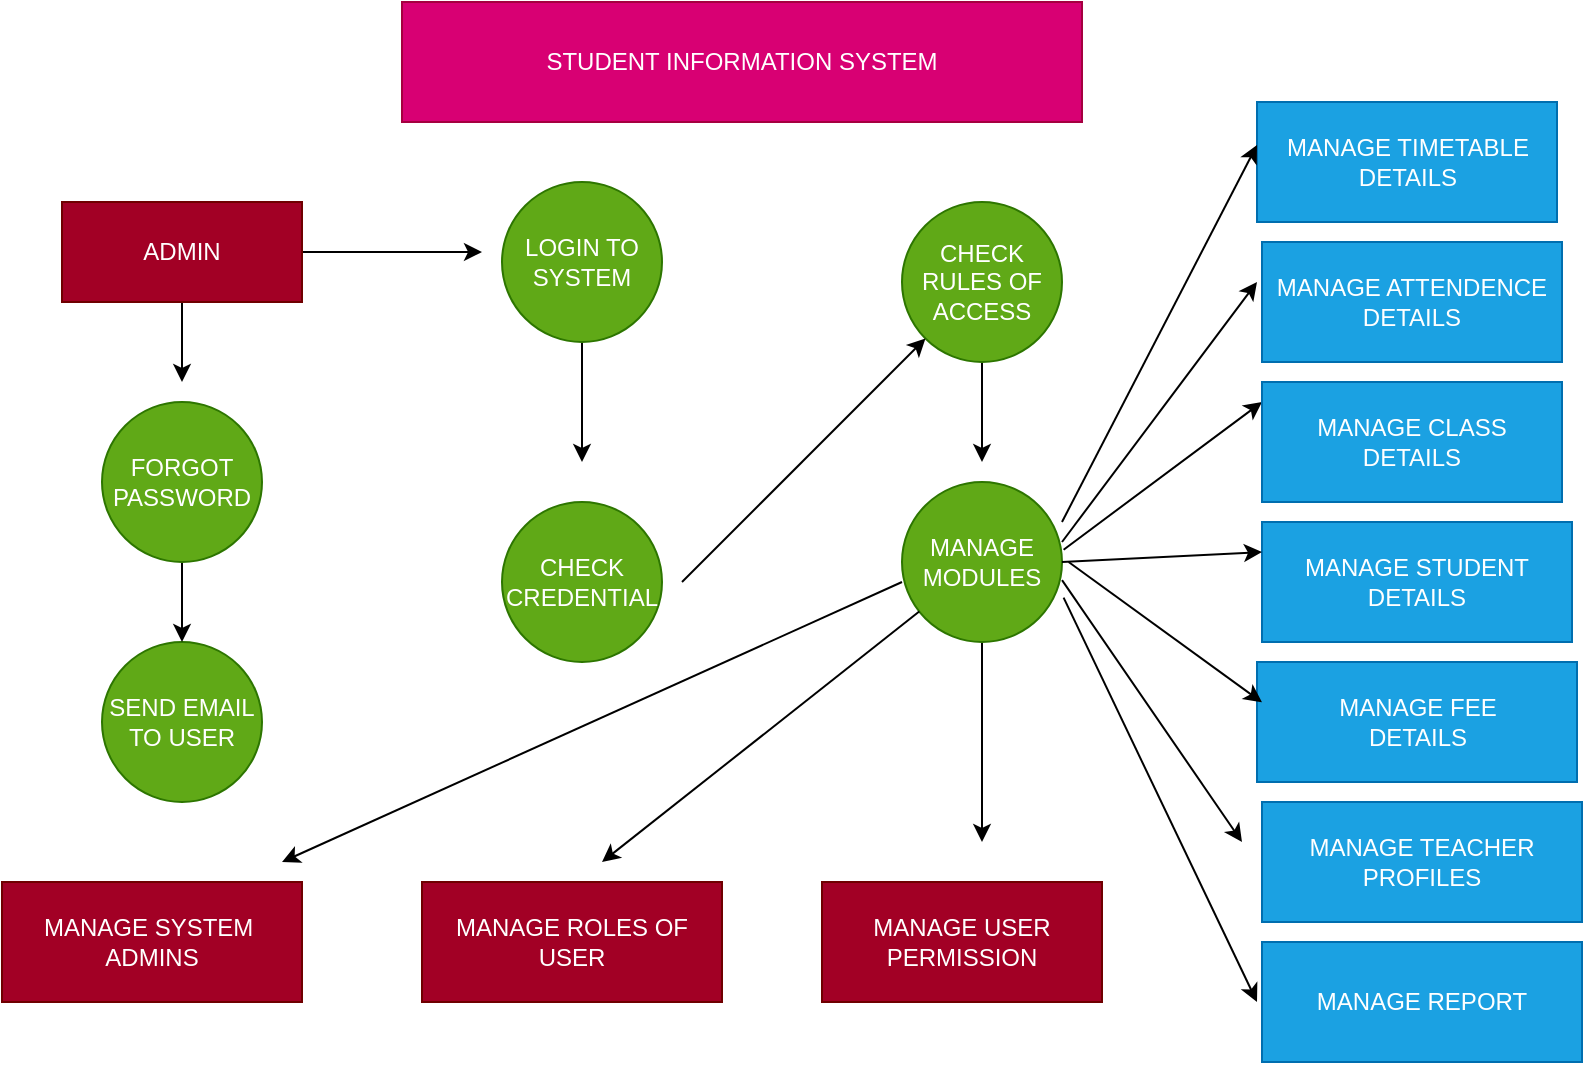 <mxfile version="28.1.1">
  <diagram name="Page-1" id="9OjMmdRKz2nsaYtZCkV5">
    <mxGraphModel dx="1042" dy="562" grid="1" gridSize="10" guides="1" tooltips="1" connect="1" arrows="1" fold="1" page="1" pageScale="1" pageWidth="850" pageHeight="1100" math="0" shadow="0">
      <root>
        <mxCell id="0" />
        <mxCell id="1" parent="0" />
        <mxCell id="aWQeUqm_XXBKlblPWC2a-37" value="" style="endArrow=classic;html=1;rounded=0;exitX=1.01;exitY=0.423;exitDx=0;exitDy=0;exitPerimeter=0;" edge="1" parent="1" source="aWQeUqm_XXBKlblPWC2a-7">
          <mxGeometry width="50" height="50" relative="1" as="geometry">
            <mxPoint x="640" y="270" as="sourcePoint" />
            <mxPoint x="690" y="220" as="targetPoint" />
          </mxGeometry>
        </mxCell>
        <mxCell id="aWQeUqm_XXBKlblPWC2a-1" value="STUDENT INFORMATION SYSTEM" style="rounded=0;whiteSpace=wrap;html=1;fillColor=#d80073;fontColor=#ffffff;strokeColor=#A50040;" vertex="1" parent="1">
          <mxGeometry x="260" y="20" width="340" height="60" as="geometry" />
        </mxCell>
        <mxCell id="aWQeUqm_XXBKlblPWC2a-20" style="edgeStyle=orthogonalEdgeStyle;rounded=0;orthogonalLoop=1;jettySize=auto;html=1;" edge="1" parent="1" source="aWQeUqm_XXBKlblPWC2a-2">
          <mxGeometry relative="1" as="geometry">
            <mxPoint x="300" y="145" as="targetPoint" />
          </mxGeometry>
        </mxCell>
        <mxCell id="aWQeUqm_XXBKlblPWC2a-22" style="edgeStyle=orthogonalEdgeStyle;rounded=0;orthogonalLoop=1;jettySize=auto;html=1;" edge="1" parent="1" source="aWQeUqm_XXBKlblPWC2a-2">
          <mxGeometry relative="1" as="geometry">
            <mxPoint x="150" y="210" as="targetPoint" />
          </mxGeometry>
        </mxCell>
        <mxCell id="aWQeUqm_XXBKlblPWC2a-2" value="ADMIN" style="rounded=0;whiteSpace=wrap;html=1;fillColor=#a20025;fontColor=#ffffff;strokeColor=#6F0000;" vertex="1" parent="1">
          <mxGeometry x="90" y="120" width="120" height="50" as="geometry" />
        </mxCell>
        <mxCell id="aWQeUqm_XXBKlblPWC2a-3" value="SEND EMAIL&lt;div&gt;TO USER&lt;/div&gt;" style="ellipse;whiteSpace=wrap;html=1;aspect=fixed;fillColor=#60a917;fontColor=#ffffff;strokeColor=#2D7600;" vertex="1" parent="1">
          <mxGeometry x="110" y="340" width="80" height="80" as="geometry" />
        </mxCell>
        <mxCell id="aWQeUqm_XXBKlblPWC2a-23" style="edgeStyle=orthogonalEdgeStyle;rounded=0;orthogonalLoop=1;jettySize=auto;html=1;entryX=0.5;entryY=0;entryDx=0;entryDy=0;" edge="1" parent="1" source="aWQeUqm_XXBKlblPWC2a-4" target="aWQeUqm_XXBKlblPWC2a-3">
          <mxGeometry relative="1" as="geometry" />
        </mxCell>
        <mxCell id="aWQeUqm_XXBKlblPWC2a-4" value="FORGOT&lt;div&gt;PASSWORD&lt;/div&gt;" style="ellipse;whiteSpace=wrap;html=1;aspect=fixed;fillColor=#60a917;fontColor=#ffffff;strokeColor=#2D7600;" vertex="1" parent="1">
          <mxGeometry x="110" y="220" width="80" height="80" as="geometry" />
        </mxCell>
        <mxCell id="aWQeUqm_XXBKlblPWC2a-5" value="CHECK&lt;div&gt;CREDENTIAL&lt;/div&gt;" style="ellipse;whiteSpace=wrap;html=1;aspect=fixed;fillColor=#60a917;fontColor=#ffffff;strokeColor=#2D7600;" vertex="1" parent="1">
          <mxGeometry x="310" y="270" width="80" height="80" as="geometry" />
        </mxCell>
        <mxCell id="aWQeUqm_XXBKlblPWC2a-21" style="edgeStyle=orthogonalEdgeStyle;rounded=0;orthogonalLoop=1;jettySize=auto;html=1;" edge="1" parent="1" source="aWQeUqm_XXBKlblPWC2a-6">
          <mxGeometry relative="1" as="geometry">
            <mxPoint x="350" y="250" as="targetPoint" />
          </mxGeometry>
        </mxCell>
        <mxCell id="aWQeUqm_XXBKlblPWC2a-6" value="LOGIN TO&lt;div&gt;SYSTEM&lt;/div&gt;" style="ellipse;whiteSpace=wrap;html=1;aspect=fixed;fillColor=#60a917;fontColor=#ffffff;strokeColor=#2D7600;" vertex="1" parent="1">
          <mxGeometry x="310" y="110" width="80" height="80" as="geometry" />
        </mxCell>
        <mxCell id="aWQeUqm_XXBKlblPWC2a-26" style="edgeStyle=orthogonalEdgeStyle;rounded=0;orthogonalLoop=1;jettySize=auto;html=1;" edge="1" parent="1" source="aWQeUqm_XXBKlblPWC2a-7">
          <mxGeometry relative="1" as="geometry">
            <mxPoint x="550" y="440" as="targetPoint" />
          </mxGeometry>
        </mxCell>
        <mxCell id="aWQeUqm_XXBKlblPWC2a-7" value="MANAGE&lt;div&gt;MODULES&lt;/div&gt;" style="ellipse;whiteSpace=wrap;html=1;aspect=fixed;fillColor=#60a917;fontColor=#ffffff;strokeColor=#2D7600;" vertex="1" parent="1">
          <mxGeometry x="510" y="260" width="80" height="80" as="geometry" />
        </mxCell>
        <mxCell id="aWQeUqm_XXBKlblPWC2a-25" style="edgeStyle=orthogonalEdgeStyle;rounded=0;orthogonalLoop=1;jettySize=auto;html=1;" edge="1" parent="1" source="aWQeUqm_XXBKlblPWC2a-8">
          <mxGeometry relative="1" as="geometry">
            <mxPoint x="550" y="250" as="targetPoint" />
          </mxGeometry>
        </mxCell>
        <mxCell id="aWQeUqm_XXBKlblPWC2a-8" value="CHECK&lt;div&gt;RULES OF&lt;/div&gt;&lt;div&gt;ACCESS&lt;/div&gt;" style="ellipse;whiteSpace=wrap;html=1;aspect=fixed;fillColor=#60a917;fontColor=#ffffff;strokeColor=#2D7600;" vertex="1" parent="1">
          <mxGeometry x="510" y="120" width="80" height="80" as="geometry" />
        </mxCell>
        <mxCell id="aWQeUqm_XXBKlblPWC2a-9" value="MANAGE SYSTEM&amp;nbsp;&lt;div&gt;ADMINS&lt;/div&gt;" style="rounded=0;whiteSpace=wrap;html=1;fillColor=#a20025;fontColor=#ffffff;strokeColor=#6F0000;" vertex="1" parent="1">
          <mxGeometry x="60" y="460" width="150" height="60" as="geometry" />
        </mxCell>
        <mxCell id="aWQeUqm_XXBKlblPWC2a-10" value="MANAGE ROLES OF&lt;div&gt;USER&lt;/div&gt;" style="rounded=0;whiteSpace=wrap;html=1;fillColor=#a20025;fontColor=#ffffff;strokeColor=#6F0000;" vertex="1" parent="1">
          <mxGeometry x="270" y="460" width="150" height="60" as="geometry" />
        </mxCell>
        <mxCell id="aWQeUqm_XXBKlblPWC2a-11" value="MANAGE USER&lt;div&gt;PERMISSION&lt;/div&gt;" style="rounded=0;whiteSpace=wrap;html=1;fillColor=#a20025;fontColor=#ffffff;strokeColor=#6F0000;" vertex="1" parent="1">
          <mxGeometry x="470" y="460" width="140" height="60" as="geometry" />
        </mxCell>
        <mxCell id="aWQeUqm_XXBKlblPWC2a-13" value="MANAGE ATTENDENCE&lt;div&gt;DETAILS&lt;/div&gt;" style="rounded=0;whiteSpace=wrap;html=1;fillColor=#1ba1e2;fontColor=#ffffff;strokeColor=#006EAF;" vertex="1" parent="1">
          <mxGeometry x="690" y="140" width="150" height="60" as="geometry" />
        </mxCell>
        <mxCell id="aWQeUqm_XXBKlblPWC2a-14" value="MANAGE STUDENT&lt;div&gt;DETAILS&lt;/div&gt;" style="rounded=0;whiteSpace=wrap;html=1;fillColor=#1ba1e2;fontColor=#ffffff;strokeColor=#006EAF;" vertex="1" parent="1">
          <mxGeometry x="690" y="280" width="155" height="60" as="geometry" />
        </mxCell>
        <mxCell id="aWQeUqm_XXBKlblPWC2a-15" value="MANAGE CLASS&lt;div&gt;DETAILS&lt;/div&gt;" style="rounded=0;whiteSpace=wrap;html=1;fillColor=#1ba1e2;fontColor=#ffffff;strokeColor=#006EAF;" vertex="1" parent="1">
          <mxGeometry x="690" y="210" width="150" height="60" as="geometry" />
        </mxCell>
        <mxCell id="aWQeUqm_XXBKlblPWC2a-17" value="MANAGE TEACHER&lt;div&gt;PROFILES&lt;/div&gt;" style="rounded=0;whiteSpace=wrap;html=1;fillColor=#1ba1e2;fontColor=#ffffff;strokeColor=#006EAF;" vertex="1" parent="1">
          <mxGeometry x="690" y="420" width="160" height="60" as="geometry" />
        </mxCell>
        <mxCell id="aWQeUqm_XXBKlblPWC2a-18" value="MANAGE FEE&lt;div&gt;DETAILS&lt;/div&gt;" style="rounded=0;whiteSpace=wrap;html=1;fillColor=#1ba1e2;fontColor=#ffffff;strokeColor=#006EAF;" vertex="1" parent="1">
          <mxGeometry x="687.5" y="350" width="160" height="60" as="geometry" />
        </mxCell>
        <mxCell id="aWQeUqm_XXBKlblPWC2a-19" value="MANAGE REPORT" style="rounded=0;whiteSpace=wrap;html=1;fillColor=#1ba1e2;fontColor=#ffffff;strokeColor=#006EAF;" vertex="1" parent="1">
          <mxGeometry x="690" y="490" width="160" height="60" as="geometry" />
        </mxCell>
        <mxCell id="aWQeUqm_XXBKlblPWC2a-28" value="MANAGE TIMETABLE&lt;div&gt;DETAILS&lt;/div&gt;" style="rounded=0;whiteSpace=wrap;html=1;fillColor=#1ba1e2;fontColor=#ffffff;strokeColor=#006EAF;" vertex="1" parent="1">
          <mxGeometry x="687.5" y="70" width="150" height="60" as="geometry" />
        </mxCell>
        <mxCell id="aWQeUqm_XXBKlblPWC2a-30" value="" style="endArrow=classic;html=1;rounded=0;" edge="1" parent="1">
          <mxGeometry width="50" height="50" relative="1" as="geometry">
            <mxPoint x="590" y="280" as="sourcePoint" />
            <mxPoint x="687.5" y="91.48" as="targetPoint" />
            <Array as="points" />
          </mxGeometry>
        </mxCell>
        <mxCell id="aWQeUqm_XXBKlblPWC2a-34" value="" style="endArrow=classic;html=1;rounded=0;exitX=1;exitY=0.375;exitDx=0;exitDy=0;exitPerimeter=0;" edge="1" parent="1" source="aWQeUqm_XXBKlblPWC2a-7">
          <mxGeometry width="50" height="50" relative="1" as="geometry">
            <mxPoint x="627.5" y="220" as="sourcePoint" />
            <mxPoint x="687.5" y="160" as="targetPoint" />
            <Array as="points" />
          </mxGeometry>
        </mxCell>
        <mxCell id="aWQeUqm_XXBKlblPWC2a-38" value="" style="endArrow=classic;html=1;rounded=0;entryX=0;entryY=0.25;entryDx=0;entryDy=0;exitX=1;exitY=0.5;exitDx=0;exitDy=0;" edge="1" parent="1" source="aWQeUqm_XXBKlblPWC2a-7" target="aWQeUqm_XXBKlblPWC2a-14">
          <mxGeometry width="50" height="50" relative="1" as="geometry">
            <mxPoint x="620" y="325" as="sourcePoint" />
            <mxPoint x="670" y="275" as="targetPoint" />
          </mxGeometry>
        </mxCell>
        <mxCell id="aWQeUqm_XXBKlblPWC2a-39" value="" style="endArrow=classic;html=1;rounded=0;exitX=1.01;exitY=0.623;exitDx=0;exitDy=0;exitPerimeter=0;entryX=0;entryY=0.5;entryDx=0;entryDy=0;" edge="1" parent="1">
          <mxGeometry width="50" height="50" relative="1" as="geometry">
            <mxPoint x="593.3" y="300.0" as="sourcePoint" />
            <mxPoint x="690" y="370.16" as="targetPoint" />
          </mxGeometry>
        </mxCell>
        <mxCell id="aWQeUqm_XXBKlblPWC2a-40" value="" style="endArrow=classic;html=1;rounded=0;exitX=1;exitY=0.613;exitDx=0;exitDy=0;exitPerimeter=0;" edge="1" parent="1" source="aWQeUqm_XXBKlblPWC2a-7">
          <mxGeometry width="50" height="50" relative="1" as="geometry">
            <mxPoint x="630" y="490" as="sourcePoint" />
            <mxPoint x="680" y="440" as="targetPoint" />
            <Array as="points" />
          </mxGeometry>
        </mxCell>
        <mxCell id="aWQeUqm_XXBKlblPWC2a-41" value="" style="endArrow=classic;html=1;rounded=0;exitX=1.01;exitY=0.723;exitDx=0;exitDy=0;exitPerimeter=0;" edge="1" parent="1" source="aWQeUqm_XXBKlblPWC2a-7">
          <mxGeometry width="50" height="50" relative="1" as="geometry">
            <mxPoint x="587.5" y="350" as="sourcePoint" />
            <mxPoint x="687.5" y="520" as="targetPoint" />
          </mxGeometry>
        </mxCell>
        <mxCell id="aWQeUqm_XXBKlblPWC2a-42" value="" style="endArrow=classic;html=1;rounded=0;exitX=0;exitY=0.625;exitDx=0;exitDy=0;exitPerimeter=0;" edge="1" parent="1" source="aWQeUqm_XXBKlblPWC2a-7">
          <mxGeometry width="50" height="50" relative="1" as="geometry">
            <mxPoint x="405" y="390" as="sourcePoint" />
            <mxPoint x="200" y="450" as="targetPoint" />
          </mxGeometry>
        </mxCell>
        <mxCell id="aWQeUqm_XXBKlblPWC2a-43" value="" style="endArrow=classic;html=1;rounded=0;" edge="1" parent="1" source="aWQeUqm_XXBKlblPWC2a-7">
          <mxGeometry width="50" height="50" relative="1" as="geometry">
            <mxPoint x="390" y="430" as="sourcePoint" />
            <mxPoint x="360" y="450" as="targetPoint" />
          </mxGeometry>
        </mxCell>
        <mxCell id="aWQeUqm_XXBKlblPWC2a-44" value="" style="endArrow=classic;html=1;rounded=0;" edge="1" parent="1" target="aWQeUqm_XXBKlblPWC2a-8">
          <mxGeometry width="50" height="50" relative="1" as="geometry">
            <mxPoint x="400" y="310" as="sourcePoint" />
            <mxPoint x="450" y="260" as="targetPoint" />
          </mxGeometry>
        </mxCell>
      </root>
    </mxGraphModel>
  </diagram>
</mxfile>
